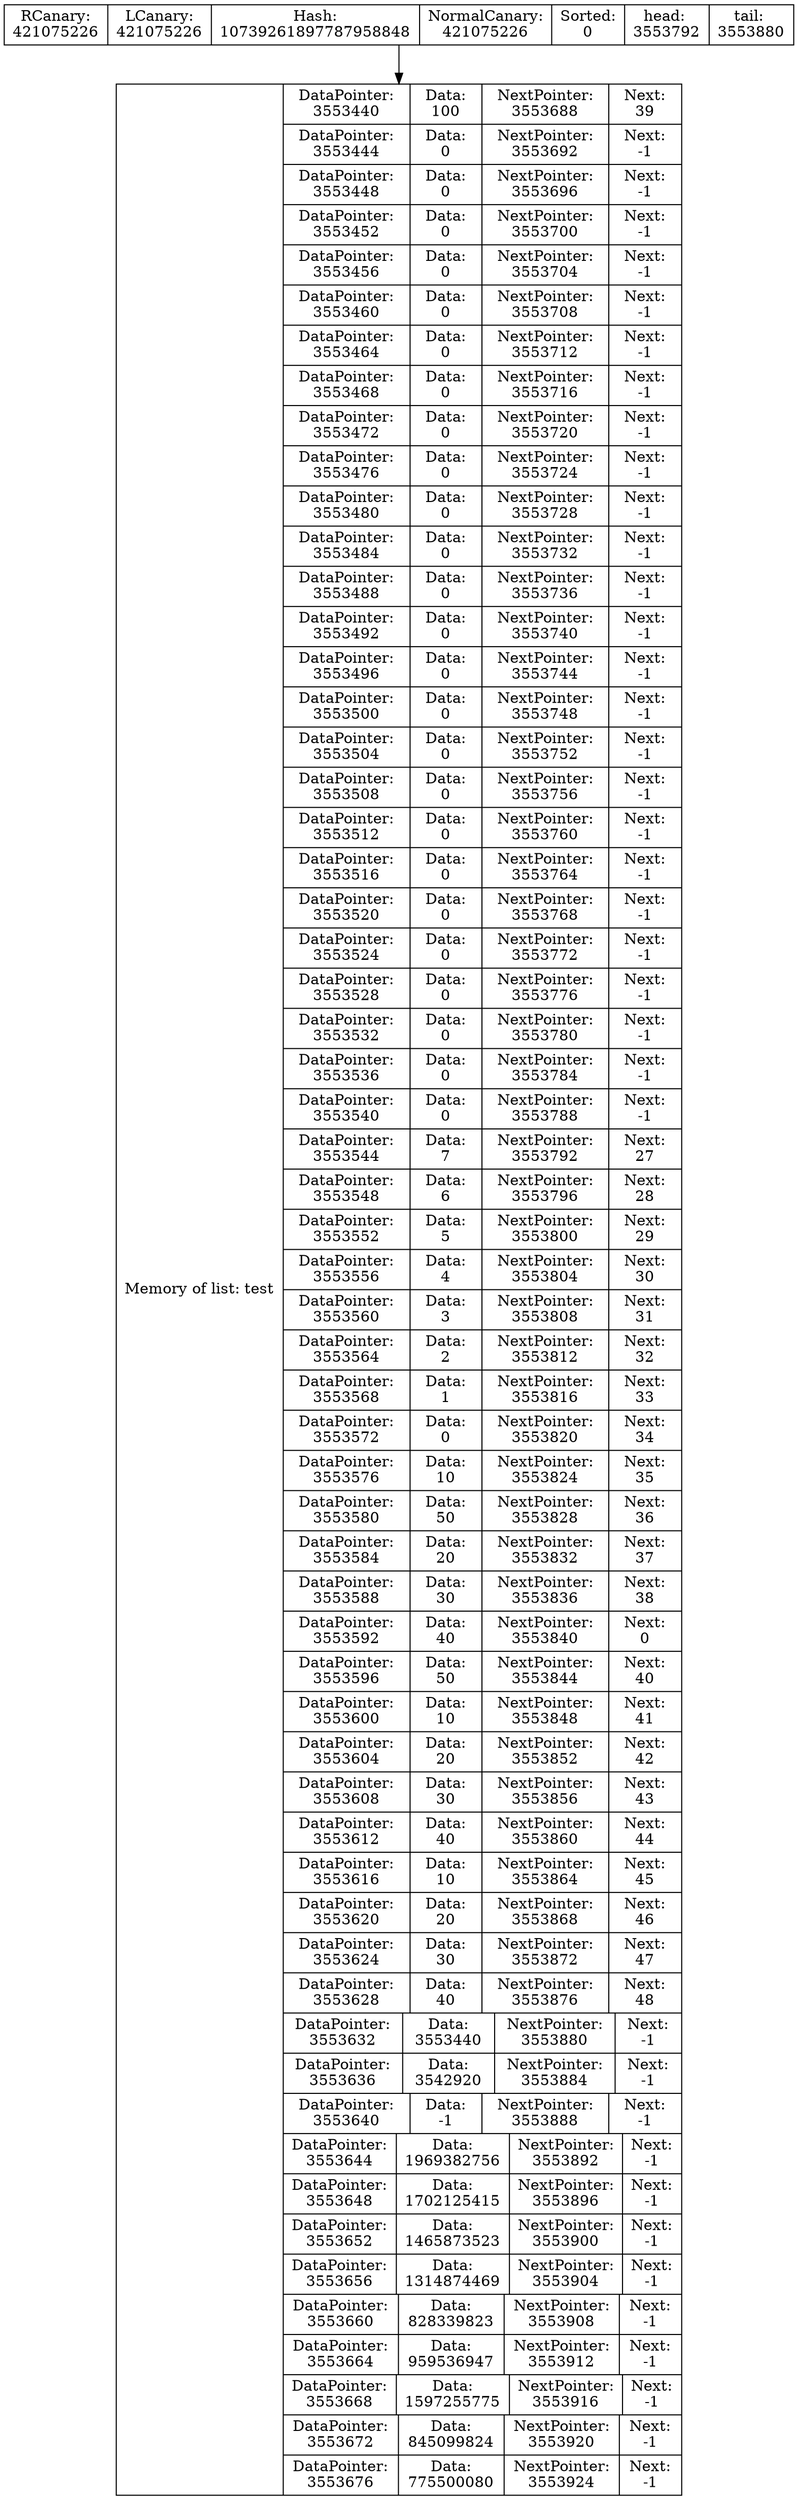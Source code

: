 digraph G{
data [shape=record,label="{Memory of list: test} | {{DataPointer:\n3553440 | Data:\n100 | NextPointer:\n3553688 | Next:\n39}
| {DataPointer:\n3553444 | Data:\n0 | NextPointer:\n3553692 | Next:\n-1}
| {DataPointer:\n3553448 | Data:\n0 | NextPointer:\n3553696 | Next:\n-1}
| {DataPointer:\n3553452 | Data:\n0 | NextPointer:\n3553700 | Next:\n-1}
| {DataPointer:\n3553456 | Data:\n0 | NextPointer:\n3553704 | Next:\n-1}
| {DataPointer:\n3553460 | Data:\n0 | NextPointer:\n3553708 | Next:\n-1}
| {DataPointer:\n3553464 | Data:\n0 | NextPointer:\n3553712 | Next:\n-1}
| {DataPointer:\n3553468 | Data:\n0 | NextPointer:\n3553716 | Next:\n-1}
| {DataPointer:\n3553472 | Data:\n0 | NextPointer:\n3553720 | Next:\n-1}
| {DataPointer:\n3553476 | Data:\n0 | NextPointer:\n3553724 | Next:\n-1}
| {DataPointer:\n3553480 | Data:\n0 | NextPointer:\n3553728 | Next:\n-1}
| {DataPointer:\n3553484 | Data:\n0 | NextPointer:\n3553732 | Next:\n-1}
| {DataPointer:\n3553488 | Data:\n0 | NextPointer:\n3553736 | Next:\n-1}
| {DataPointer:\n3553492 | Data:\n0 | NextPointer:\n3553740 | Next:\n-1}
| {DataPointer:\n3553496 | Data:\n0 | NextPointer:\n3553744 | Next:\n-1}
| {DataPointer:\n3553500 | Data:\n0 | NextPointer:\n3553748 | Next:\n-1}
| {DataPointer:\n3553504 | Data:\n0 | NextPointer:\n3553752 | Next:\n-1}
| {DataPointer:\n3553508 | Data:\n0 | NextPointer:\n3553756 | Next:\n-1}
| {DataPointer:\n3553512 | Data:\n0 | NextPointer:\n3553760 | Next:\n-1}
| {DataPointer:\n3553516 | Data:\n0 | NextPointer:\n3553764 | Next:\n-1}
| {DataPointer:\n3553520 | Data:\n0 | NextPointer:\n3553768 | Next:\n-1}
| {DataPointer:\n3553524 | Data:\n0 | NextPointer:\n3553772 | Next:\n-1}
| {DataPointer:\n3553528 | Data:\n0 | NextPointer:\n3553776 | Next:\n-1}
| {DataPointer:\n3553532 | Data:\n0 | NextPointer:\n3553780 | Next:\n-1}
| {DataPointer:\n3553536 | Data:\n0 | NextPointer:\n3553784 | Next:\n-1}
| {DataPointer:\n3553540 | Data:\n0 | NextPointer:\n3553788 | Next:\n-1}
| {DataPointer:\n3553544 | Data:\n7 | NextPointer:\n3553792 | Next:\n27}
| {DataPointer:\n3553548 | Data:\n6 | NextPointer:\n3553796 | Next:\n28}
| {DataPointer:\n3553552 | Data:\n5 | NextPointer:\n3553800 | Next:\n29}
| {DataPointer:\n3553556 | Data:\n4 | NextPointer:\n3553804 | Next:\n30}
| {DataPointer:\n3553560 | Data:\n3 | NextPointer:\n3553808 | Next:\n31}
| {DataPointer:\n3553564 | Data:\n2 | NextPointer:\n3553812 | Next:\n32}
| {DataPointer:\n3553568 | Data:\n1 | NextPointer:\n3553816 | Next:\n33}
| {DataPointer:\n3553572 | Data:\n0 | NextPointer:\n3553820 | Next:\n34}
| {DataPointer:\n3553576 | Data:\n10 | NextPointer:\n3553824 | Next:\n35}
| {DataPointer:\n3553580 | Data:\n50 | NextPointer:\n3553828 | Next:\n36}
| {DataPointer:\n3553584 | Data:\n20 | NextPointer:\n3553832 | Next:\n37}
| {DataPointer:\n3553588 | Data:\n30 | NextPointer:\n3553836 | Next:\n38}
| {DataPointer:\n3553592 | Data:\n40 | NextPointer:\n3553840 | Next:\n0}
| {DataPointer:\n3553596 | Data:\n50 | NextPointer:\n3553844 | Next:\n40}
| {DataPointer:\n3553600 | Data:\n10 | NextPointer:\n3553848 | Next:\n41}
| {DataPointer:\n3553604 | Data:\n20 | NextPointer:\n3553852 | Next:\n42}
| {DataPointer:\n3553608 | Data:\n30 | NextPointer:\n3553856 | Next:\n43}
| {DataPointer:\n3553612 | Data:\n40 | NextPointer:\n3553860 | Next:\n44}
| {DataPointer:\n3553616 | Data:\n10 | NextPointer:\n3553864 | Next:\n45}
| {DataPointer:\n3553620 | Data:\n20 | NextPointer:\n3553868 | Next:\n46}
| {DataPointer:\n3553624 | Data:\n30 | NextPointer:\n3553872 | Next:\n47}
| {DataPointer:\n3553628 | Data:\n40 | NextPointer:\n3553876 | Next:\n48}
| {DataPointer:\n3553632 | Data:\n3553440 | NextPointer:\n3553880 | Next:\n-1}
| {DataPointer:\n3553636 | Data:\n3542920 | NextPointer:\n3553884 | Next:\n-1}
| {DataPointer:\n3553640 | Data:\n-1 | NextPointer:\n3553888 | Next:\n-1}
| {DataPointer:\n3553644 | Data:\n1969382756 | NextPointer:\n3553892 | Next:\n-1}
| {DataPointer:\n3553648 | Data:\n1702125415 | NextPointer:\n3553896 | Next:\n-1}
| {DataPointer:\n3553652 | Data:\n1465873523 | NextPointer:\n3553900 | Next:\n-1}
| {DataPointer:\n3553656 | Data:\n1314874469 | NextPointer:\n3553904 | Next:\n-1}
| {DataPointer:\n3553660 | Data:\n828339823 | NextPointer:\n3553908 | Next:\n-1}
| {DataPointer:\n3553664 | Data:\n959536947 | NextPointer:\n3553912 | Next:\n-1}
| {DataPointer:\n3553668 | Data:\n1597255775 | NextPointer:\n3553916 | Next:\n-1}
| {DataPointer:\n3553672 | Data:\n845099824 | NextPointer:\n3553920 | Next:\n-1}
| {DataPointer:\n3553676 | Data:\n775500080 | NextPointer:\n3553924 | Next:\n-1}
}"];
Shild [shape=record,label=" RCanary:\n421075226 | LCanary:\n421075226 | Hash:\n10739261897787958848 | NormalCanary:\n421075226 | Sorted:\n0 | head: \n3553792 | tail: \n3553880 "];
Shild->data
}
